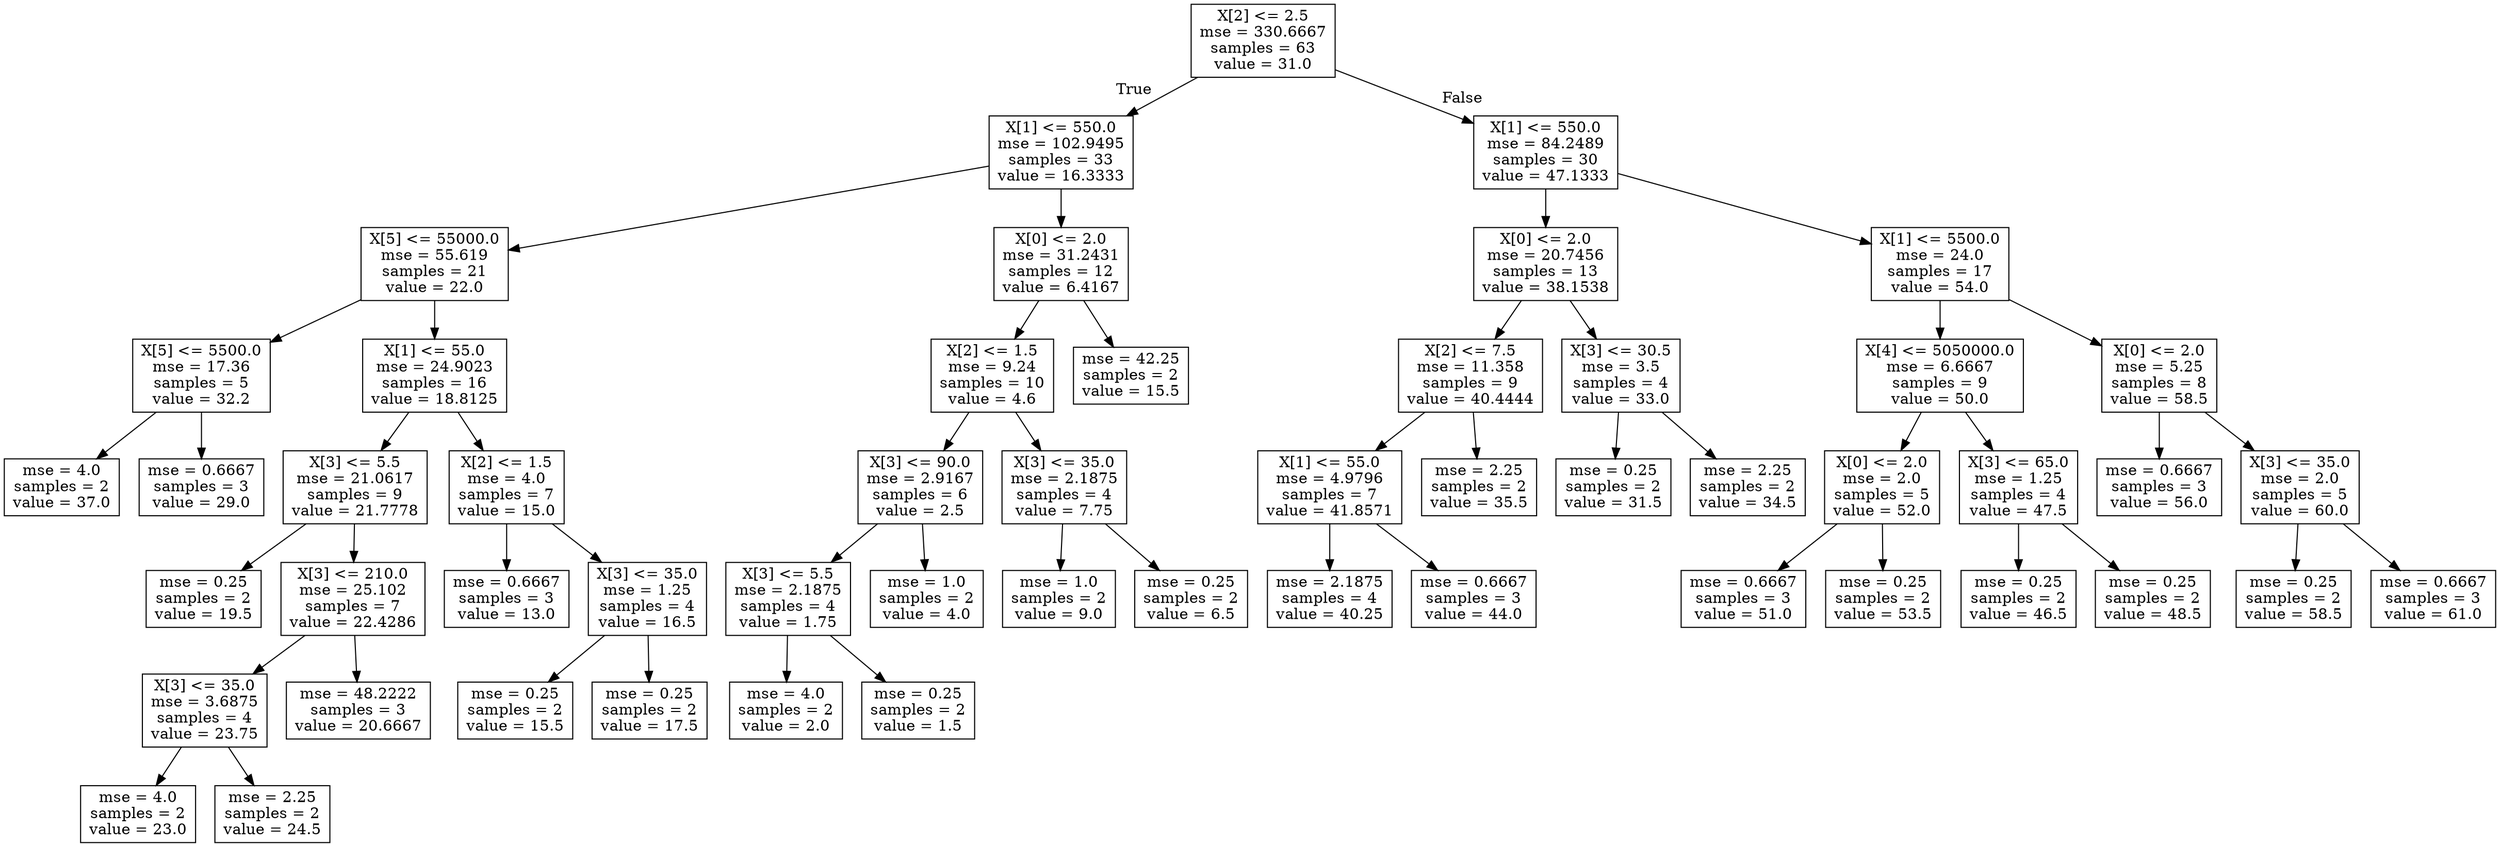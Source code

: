 digraph Tree {
node [shape=box] ;
0 [label="X[2] <= 2.5\nmse = 330.6667\nsamples = 63\nvalue = 31.0"] ;
1 [label="X[1] <= 550.0\nmse = 102.9495\nsamples = 33\nvalue = 16.3333"] ;
0 -> 1 [labeldistance=2.5, labelangle=45, headlabel="True"] ;
2 [label="X[5] <= 55000.0\nmse = 55.619\nsamples = 21\nvalue = 22.0"] ;
1 -> 2 ;
3 [label="X[5] <= 5500.0\nmse = 17.36\nsamples = 5\nvalue = 32.2"] ;
2 -> 3 ;
4 [label="mse = 4.0\nsamples = 2\nvalue = 37.0"] ;
3 -> 4 ;
5 [label="mse = 0.6667\nsamples = 3\nvalue = 29.0"] ;
3 -> 5 ;
6 [label="X[1] <= 55.0\nmse = 24.9023\nsamples = 16\nvalue = 18.8125"] ;
2 -> 6 ;
7 [label="X[3] <= 5.5\nmse = 21.0617\nsamples = 9\nvalue = 21.7778"] ;
6 -> 7 ;
8 [label="mse = 0.25\nsamples = 2\nvalue = 19.5"] ;
7 -> 8 ;
9 [label="X[3] <= 210.0\nmse = 25.102\nsamples = 7\nvalue = 22.4286"] ;
7 -> 9 ;
10 [label="X[3] <= 35.0\nmse = 3.6875\nsamples = 4\nvalue = 23.75"] ;
9 -> 10 ;
11 [label="mse = 4.0\nsamples = 2\nvalue = 23.0"] ;
10 -> 11 ;
12 [label="mse = 2.25\nsamples = 2\nvalue = 24.5"] ;
10 -> 12 ;
13 [label="mse = 48.2222\nsamples = 3\nvalue = 20.6667"] ;
9 -> 13 ;
14 [label="X[2] <= 1.5\nmse = 4.0\nsamples = 7\nvalue = 15.0"] ;
6 -> 14 ;
15 [label="mse = 0.6667\nsamples = 3\nvalue = 13.0"] ;
14 -> 15 ;
16 [label="X[3] <= 35.0\nmse = 1.25\nsamples = 4\nvalue = 16.5"] ;
14 -> 16 ;
17 [label="mse = 0.25\nsamples = 2\nvalue = 15.5"] ;
16 -> 17 ;
18 [label="mse = 0.25\nsamples = 2\nvalue = 17.5"] ;
16 -> 18 ;
19 [label="X[0] <= 2.0\nmse = 31.2431\nsamples = 12\nvalue = 6.4167"] ;
1 -> 19 ;
20 [label="X[2] <= 1.5\nmse = 9.24\nsamples = 10\nvalue = 4.6"] ;
19 -> 20 ;
21 [label="X[3] <= 90.0\nmse = 2.9167\nsamples = 6\nvalue = 2.5"] ;
20 -> 21 ;
22 [label="X[3] <= 5.5\nmse = 2.1875\nsamples = 4\nvalue = 1.75"] ;
21 -> 22 ;
23 [label="mse = 4.0\nsamples = 2\nvalue = 2.0"] ;
22 -> 23 ;
24 [label="mse = 0.25\nsamples = 2\nvalue = 1.5"] ;
22 -> 24 ;
25 [label="mse = 1.0\nsamples = 2\nvalue = 4.0"] ;
21 -> 25 ;
26 [label="X[3] <= 35.0\nmse = 2.1875\nsamples = 4\nvalue = 7.75"] ;
20 -> 26 ;
27 [label="mse = 1.0\nsamples = 2\nvalue = 9.0"] ;
26 -> 27 ;
28 [label="mse = 0.25\nsamples = 2\nvalue = 6.5"] ;
26 -> 28 ;
29 [label="mse = 42.25\nsamples = 2\nvalue = 15.5"] ;
19 -> 29 ;
30 [label="X[1] <= 550.0\nmse = 84.2489\nsamples = 30\nvalue = 47.1333"] ;
0 -> 30 [labeldistance=2.5, labelangle=-45, headlabel="False"] ;
31 [label="X[0] <= 2.0\nmse = 20.7456\nsamples = 13\nvalue = 38.1538"] ;
30 -> 31 ;
32 [label="X[2] <= 7.5\nmse = 11.358\nsamples = 9\nvalue = 40.4444"] ;
31 -> 32 ;
33 [label="X[1] <= 55.0\nmse = 4.9796\nsamples = 7\nvalue = 41.8571"] ;
32 -> 33 ;
34 [label="mse = 2.1875\nsamples = 4\nvalue = 40.25"] ;
33 -> 34 ;
35 [label="mse = 0.6667\nsamples = 3\nvalue = 44.0"] ;
33 -> 35 ;
36 [label="mse = 2.25\nsamples = 2\nvalue = 35.5"] ;
32 -> 36 ;
37 [label="X[3] <= 30.5\nmse = 3.5\nsamples = 4\nvalue = 33.0"] ;
31 -> 37 ;
38 [label="mse = 0.25\nsamples = 2\nvalue = 31.5"] ;
37 -> 38 ;
39 [label="mse = 2.25\nsamples = 2\nvalue = 34.5"] ;
37 -> 39 ;
40 [label="X[1] <= 5500.0\nmse = 24.0\nsamples = 17\nvalue = 54.0"] ;
30 -> 40 ;
41 [label="X[4] <= 5050000.0\nmse = 6.6667\nsamples = 9\nvalue = 50.0"] ;
40 -> 41 ;
42 [label="X[0] <= 2.0\nmse = 2.0\nsamples = 5\nvalue = 52.0"] ;
41 -> 42 ;
43 [label="mse = 0.6667\nsamples = 3\nvalue = 51.0"] ;
42 -> 43 ;
44 [label="mse = 0.25\nsamples = 2\nvalue = 53.5"] ;
42 -> 44 ;
45 [label="X[3] <= 65.0\nmse = 1.25\nsamples = 4\nvalue = 47.5"] ;
41 -> 45 ;
46 [label="mse = 0.25\nsamples = 2\nvalue = 46.5"] ;
45 -> 46 ;
47 [label="mse = 0.25\nsamples = 2\nvalue = 48.5"] ;
45 -> 47 ;
48 [label="X[0] <= 2.0\nmse = 5.25\nsamples = 8\nvalue = 58.5"] ;
40 -> 48 ;
49 [label="mse = 0.6667\nsamples = 3\nvalue = 56.0"] ;
48 -> 49 ;
50 [label="X[3] <= 35.0\nmse = 2.0\nsamples = 5\nvalue = 60.0"] ;
48 -> 50 ;
51 [label="mse = 0.25\nsamples = 2\nvalue = 58.5"] ;
50 -> 51 ;
52 [label="mse = 0.6667\nsamples = 3\nvalue = 61.0"] ;
50 -> 52 ;
}